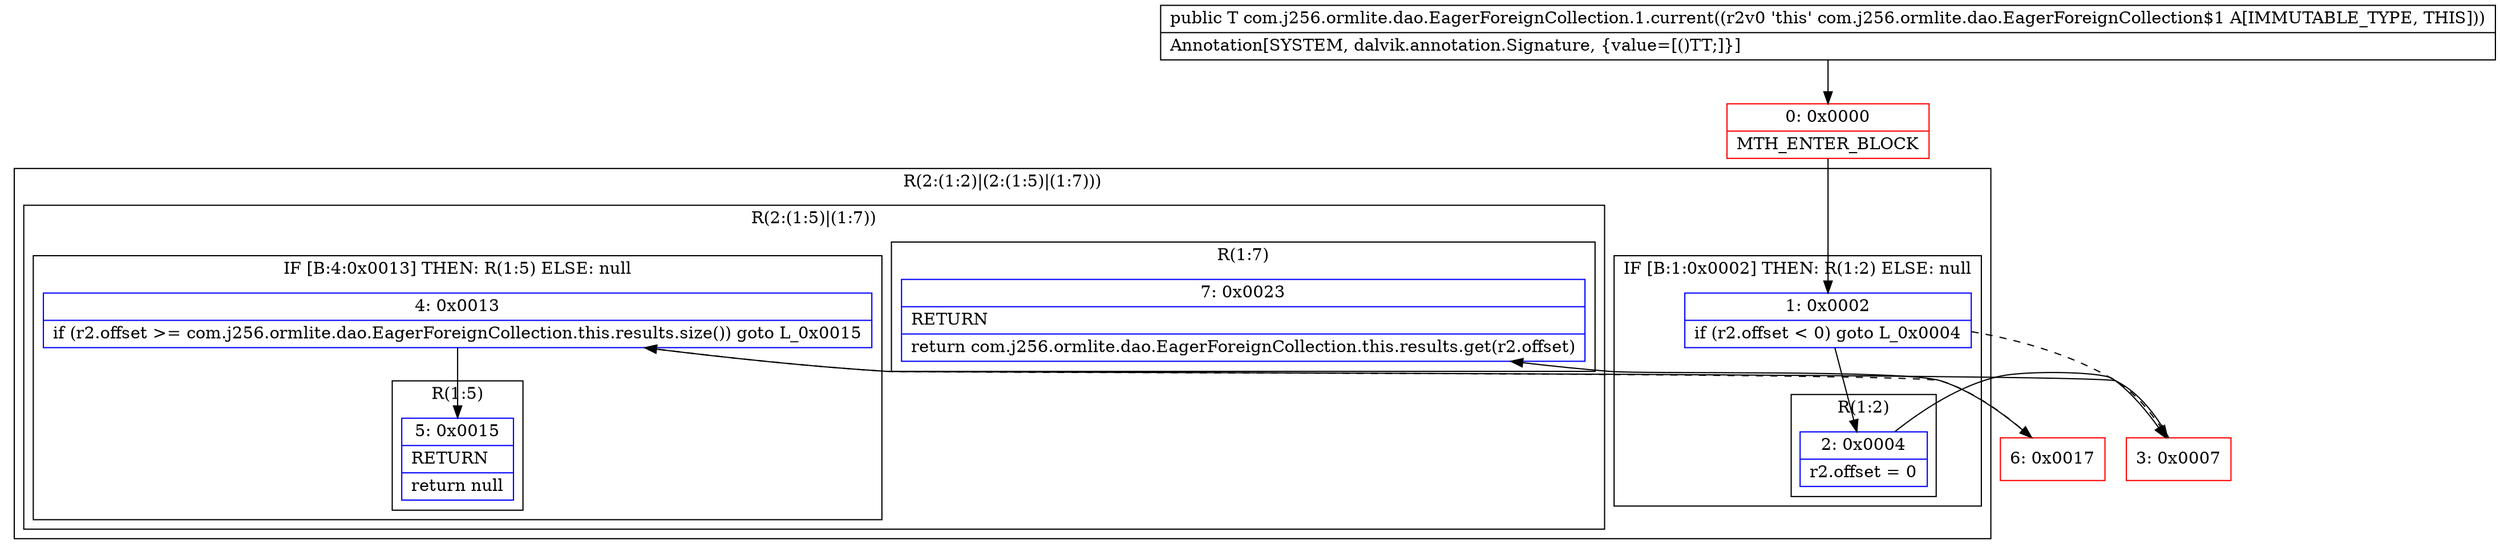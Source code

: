 digraph "CFG forcom.j256.ormlite.dao.EagerForeignCollection.1.current()Ljava\/lang\/Object;" {
subgraph cluster_Region_441579293 {
label = "R(2:(1:2)|(2:(1:5)|(1:7)))";
node [shape=record,color=blue];
subgraph cluster_IfRegion_1537021317 {
label = "IF [B:1:0x0002] THEN: R(1:2) ELSE: null";
node [shape=record,color=blue];
Node_1 [shape=record,label="{1\:\ 0x0002|if (r2.offset \< 0) goto L_0x0004\l}"];
subgraph cluster_Region_283245507 {
label = "R(1:2)";
node [shape=record,color=blue];
Node_2 [shape=record,label="{2\:\ 0x0004|r2.offset = 0\l}"];
}
}
subgraph cluster_Region_602082442 {
label = "R(2:(1:5)|(1:7))";
node [shape=record,color=blue];
subgraph cluster_IfRegion_916455156 {
label = "IF [B:4:0x0013] THEN: R(1:5) ELSE: null";
node [shape=record,color=blue];
Node_4 [shape=record,label="{4\:\ 0x0013|if (r2.offset \>= com.j256.ormlite.dao.EagerForeignCollection.this.results.size()) goto L_0x0015\l}"];
subgraph cluster_Region_94233759 {
label = "R(1:5)";
node [shape=record,color=blue];
Node_5 [shape=record,label="{5\:\ 0x0015|RETURN\l|return null\l}"];
}
}
subgraph cluster_Region_448604172 {
label = "R(1:7)";
node [shape=record,color=blue];
Node_7 [shape=record,label="{7\:\ 0x0023|RETURN\l|return com.j256.ormlite.dao.EagerForeignCollection.this.results.get(r2.offset)\l}"];
}
}
}
Node_0 [shape=record,color=red,label="{0\:\ 0x0000|MTH_ENTER_BLOCK\l}"];
Node_3 [shape=record,color=red,label="{3\:\ 0x0007}"];
Node_6 [shape=record,color=red,label="{6\:\ 0x0017}"];
MethodNode[shape=record,label="{public T com.j256.ormlite.dao.EagerForeignCollection.1.current((r2v0 'this' com.j256.ormlite.dao.EagerForeignCollection$1 A[IMMUTABLE_TYPE, THIS]))  | Annotation[SYSTEM, dalvik.annotation.Signature, \{value=[()TT;]\}]\l}"];
MethodNode -> Node_0;
Node_1 -> Node_2;
Node_1 -> Node_3[style=dashed];
Node_2 -> Node_3;
Node_4 -> Node_5;
Node_4 -> Node_6[style=dashed];
Node_0 -> Node_1;
Node_3 -> Node_4;
Node_6 -> Node_7;
}

